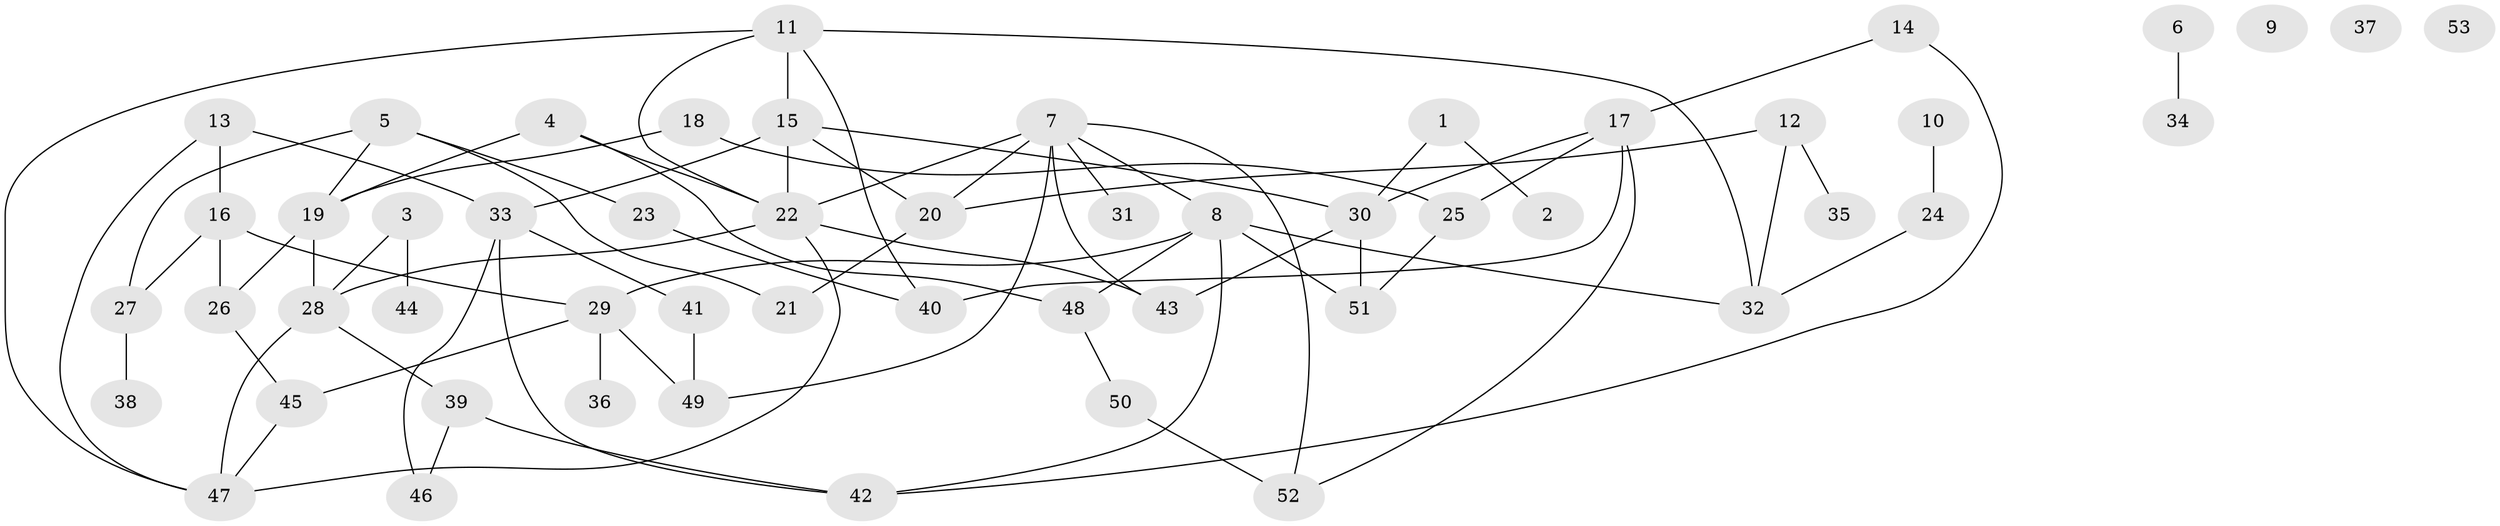 // coarse degree distribution, {1: 0.18181818181818182, 6: 0.09090909090909091, 4: 0.09090909090909091, 0: 0.12121212121212122, 9: 0.030303030303030304, 8: 0.06060606060606061, 5: 0.15151515151515152, 3: 0.18181818181818182, 2: 0.09090909090909091}
// Generated by graph-tools (version 1.1) at 2025/23/03/03/25 07:23:26]
// undirected, 53 vertices, 78 edges
graph export_dot {
graph [start="1"]
  node [color=gray90,style=filled];
  1;
  2;
  3;
  4;
  5;
  6;
  7;
  8;
  9;
  10;
  11;
  12;
  13;
  14;
  15;
  16;
  17;
  18;
  19;
  20;
  21;
  22;
  23;
  24;
  25;
  26;
  27;
  28;
  29;
  30;
  31;
  32;
  33;
  34;
  35;
  36;
  37;
  38;
  39;
  40;
  41;
  42;
  43;
  44;
  45;
  46;
  47;
  48;
  49;
  50;
  51;
  52;
  53;
  1 -- 2;
  1 -- 30;
  3 -- 28;
  3 -- 44;
  4 -- 19;
  4 -- 22;
  4 -- 48;
  5 -- 19;
  5 -- 21;
  5 -- 23;
  5 -- 27;
  6 -- 34;
  7 -- 8;
  7 -- 20;
  7 -- 22;
  7 -- 31;
  7 -- 43;
  7 -- 49;
  7 -- 52;
  8 -- 29;
  8 -- 32;
  8 -- 42;
  8 -- 48;
  8 -- 51;
  10 -- 24;
  11 -- 15;
  11 -- 22;
  11 -- 32;
  11 -- 40;
  11 -- 47;
  12 -- 20;
  12 -- 32;
  12 -- 35;
  13 -- 16;
  13 -- 33;
  13 -- 47;
  14 -- 17;
  14 -- 42;
  15 -- 20;
  15 -- 22;
  15 -- 30;
  15 -- 33;
  16 -- 26;
  16 -- 27;
  16 -- 29;
  17 -- 25;
  17 -- 30;
  17 -- 40;
  17 -- 52;
  18 -- 19;
  18 -- 25;
  19 -- 26;
  19 -- 28;
  20 -- 21;
  22 -- 28;
  22 -- 43;
  22 -- 47;
  23 -- 40;
  24 -- 32;
  25 -- 51;
  26 -- 45;
  27 -- 38;
  28 -- 39;
  28 -- 47;
  29 -- 36;
  29 -- 45;
  29 -- 49;
  30 -- 43;
  30 -- 51;
  33 -- 41;
  33 -- 42;
  33 -- 46;
  39 -- 42;
  39 -- 46;
  41 -- 49;
  45 -- 47;
  48 -- 50;
  50 -- 52;
}
